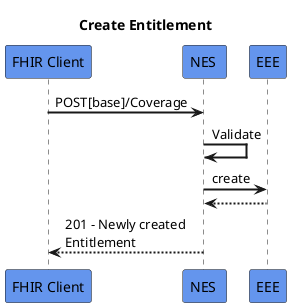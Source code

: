 @startuml
skinparam sequenceArrowThickness 2
skinparam roundcorner 5
skinparam maxmessagesize 180
skinparam sequenceParticipant bold
title  Create Entitlement
participant "FHIR Client" as A #CornflowerBlue
participant "NES " as B #CornflowerBlue
participant "EEE" as C #CornflowerBlue

A -> B: POST[base]/Coverage
B -> B: Validate
B -> C: create
C -[dashed]-> B:

B -[dashed]-> A:201 - Newly created Entitlement
@enduml
